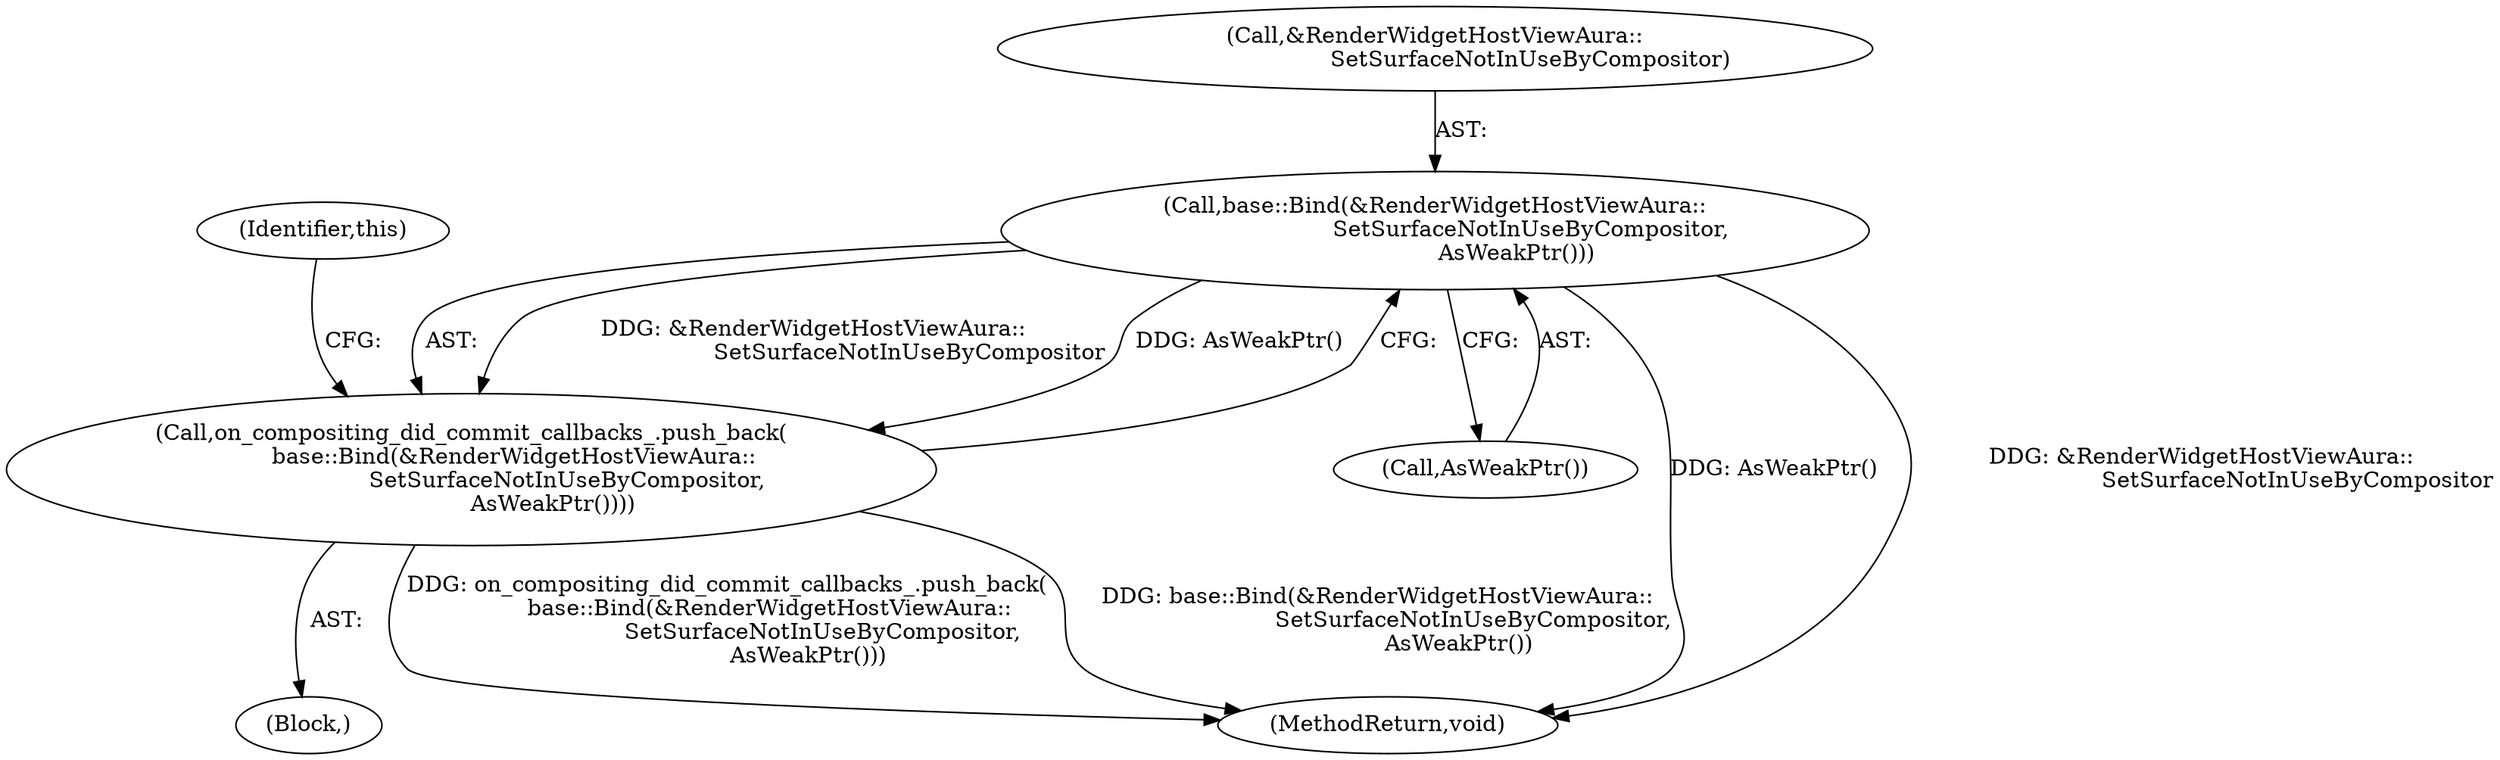 digraph "1_Chrome_18d67244984a574ba2dd8779faabc0e3e34f4b76_34@del" {
"1000213" [label="(Call,base::Bind(&RenderWidgetHostViewAura::\n                           SetSurfaceNotInUseByCompositor,\n                       AsWeakPtr()))"];
"1000212" [label="(Call,on_compositing_did_commit_callbacks_.push_back(\n            base::Bind(&RenderWidgetHostViewAura::\n                           SetSurfaceNotInUseByCompositor,\n                       AsWeakPtr())))"];
"1000208" [label="(Block,)"];
"1000213" [label="(Call,base::Bind(&RenderWidgetHostViewAura::\n                           SetSurfaceNotInUseByCompositor,\n                       AsWeakPtr()))"];
"1000214" [label="(Call,&RenderWidgetHostViewAura::\n                           SetSurfaceNotInUseByCompositor)"];
"1000212" [label="(Call,on_compositing_did_commit_callbacks_.push_back(\n            base::Bind(&RenderWidgetHostViewAura::\n                           SetSurfaceNotInUseByCompositor,\n                       AsWeakPtr())))"];
"1000216" [label="(Call,AsWeakPtr())"];
"1000224" [label="(MethodReturn,void)"];
"1000220" [label="(Identifier,this)"];
"1000213" -> "1000212"  [label="AST: "];
"1000213" -> "1000216"  [label="CFG: "];
"1000214" -> "1000213"  [label="AST: "];
"1000216" -> "1000213"  [label="AST: "];
"1000212" -> "1000213"  [label="CFG: "];
"1000213" -> "1000224"  [label="DDG: AsWeakPtr()"];
"1000213" -> "1000224"  [label="DDG: &RenderWidgetHostViewAura::\n                           SetSurfaceNotInUseByCompositor"];
"1000213" -> "1000212"  [label="DDG: &RenderWidgetHostViewAura::\n                           SetSurfaceNotInUseByCompositor"];
"1000213" -> "1000212"  [label="DDG: AsWeakPtr()"];
"1000212" -> "1000208"  [label="AST: "];
"1000220" -> "1000212"  [label="CFG: "];
"1000212" -> "1000224"  [label="DDG: on_compositing_did_commit_callbacks_.push_back(\n            base::Bind(&RenderWidgetHostViewAura::\n                           SetSurfaceNotInUseByCompositor,\n                       AsWeakPtr()))"];
"1000212" -> "1000224"  [label="DDG: base::Bind(&RenderWidgetHostViewAura::\n                           SetSurfaceNotInUseByCompositor,\n                       AsWeakPtr())"];
}
